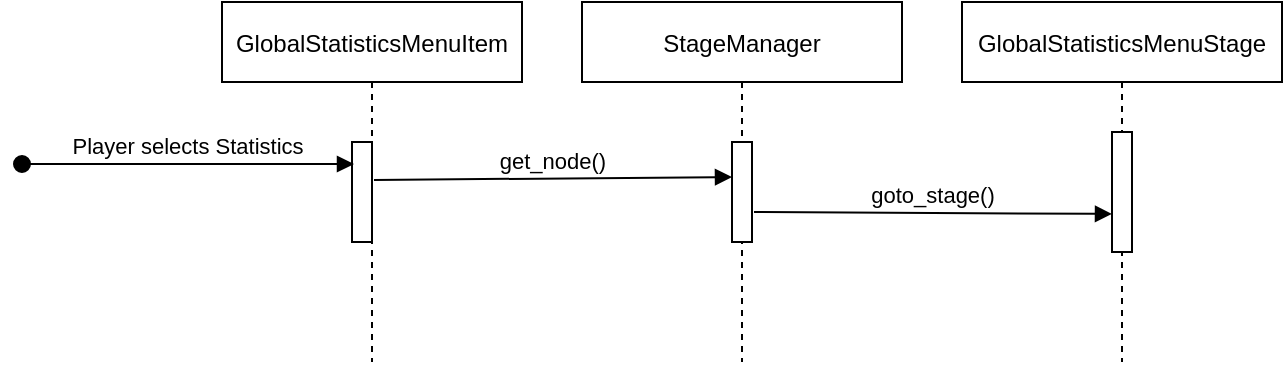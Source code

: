 <mxfile version="14.1.8" type="device"><diagram id="kgpKYQtTHZ0yAKxKKP6v" name="Page-1"><mxGraphModel dx="1220" dy="1173" grid="1" gridSize="10" guides="1" tooltips="1" connect="1" arrows="1" fold="1" page="1" pageScale="1" pageWidth="850" pageHeight="1100" math="0" shadow="0"><root><mxCell id="0"/><mxCell id="1" parent="0"/><mxCell id="3nuBFxr9cyL0pnOWT2aG-1" value="GlobalStatisticsMenuItem" style="shape=umlLifeline;perimeter=lifelinePerimeter;container=1;collapsible=0;recursiveResize=0;rounded=0;shadow=0;strokeWidth=1;" parent="1" vertex="1"><mxGeometry x="110" y="80" width="150" height="180" as="geometry"/></mxCell><mxCell id="3nuBFxr9cyL0pnOWT2aG-2" value="" style="points=[];perimeter=orthogonalPerimeter;rounded=0;shadow=0;strokeWidth=1;" parent="3nuBFxr9cyL0pnOWT2aG-1" vertex="1"><mxGeometry x="65" y="70" width="10" height="50" as="geometry"/></mxCell><mxCell id="3nuBFxr9cyL0pnOWT2aG-3" value="Player selects Statistics" style="verticalAlign=bottom;startArrow=oval;endArrow=block;startSize=8;shadow=0;strokeWidth=1;entryX=0.1;entryY=0.22;entryDx=0;entryDy=0;entryPerimeter=0;" parent="3nuBFxr9cyL0pnOWT2aG-1" target="3nuBFxr9cyL0pnOWT2aG-2" edge="1"><mxGeometry relative="1" as="geometry"><mxPoint x="-100" y="81" as="sourcePoint"/><mxPoint x="-30" y="210" as="targetPoint"/></mxGeometry></mxCell><mxCell id="d7E_X-9hDUUU8jGaqj8e-6" value="StageManager" style="shape=umlLifeline;perimeter=lifelinePerimeter;container=1;collapsible=0;recursiveResize=0;rounded=0;shadow=0;strokeWidth=1;" parent="1" vertex="1"><mxGeometry x="290" y="80" width="160" height="180" as="geometry"/></mxCell><mxCell id="d7E_X-9hDUUU8jGaqj8e-7" value="" style="points=[];perimeter=orthogonalPerimeter;rounded=0;shadow=0;strokeWidth=1;" parent="d7E_X-9hDUUU8jGaqj8e-6" vertex="1"><mxGeometry x="75" y="70" width="10" height="50" as="geometry"/></mxCell><mxCell id="d7E_X-9hDUUU8jGaqj8e-8" value="get_node()" style="verticalAlign=bottom;endArrow=block;shadow=0;strokeWidth=1;entryX=0;entryY=0.35;entryDx=0;entryDy=0;entryPerimeter=0;exitX=1.1;exitY=0.38;exitDx=0;exitDy=0;exitPerimeter=0;" parent="1" source="3nuBFxr9cyL0pnOWT2aG-2" target="d7E_X-9hDUUU8jGaqj8e-7" edge="1"><mxGeometry relative="1" as="geometry"><mxPoint x="310" y="550" as="sourcePoint"/><mxPoint x="680" y="261" as="targetPoint"/></mxGeometry></mxCell><mxCell id="d7E_X-9hDUUU8jGaqj8e-11" value="GlobalStatisticsMenuStage" style="shape=umlLifeline;perimeter=lifelinePerimeter;container=1;collapsible=0;recursiveResize=0;rounded=0;shadow=0;strokeWidth=1;" parent="1" vertex="1"><mxGeometry x="480" y="80" width="160" height="180" as="geometry"/></mxCell><mxCell id="d7E_X-9hDUUU8jGaqj8e-12" value="" style="points=[];perimeter=orthogonalPerimeter;rounded=0;shadow=0;strokeWidth=1;" parent="d7E_X-9hDUUU8jGaqj8e-11" vertex="1"><mxGeometry x="75" y="65" width="10" height="60" as="geometry"/></mxCell><mxCell id="d7E_X-9hDUUU8jGaqj8e-13" value="goto_stage()" style="verticalAlign=bottom;endArrow=block;shadow=0;strokeWidth=1;exitX=1.1;exitY=0.7;exitDx=0;exitDy=0;exitPerimeter=0;entryX=0;entryY=0.683;entryDx=0;entryDy=0;entryPerimeter=0;" parent="1" source="d7E_X-9hDUUU8jGaqj8e-7" target="d7E_X-9hDUUU8jGaqj8e-12" edge="1"><mxGeometry relative="1" as="geometry"><mxPoint x="790" y="281" as="sourcePoint"/><mxPoint x="900" y="281" as="targetPoint"/></mxGeometry></mxCell></root></mxGraphModel></diagram></mxfile>